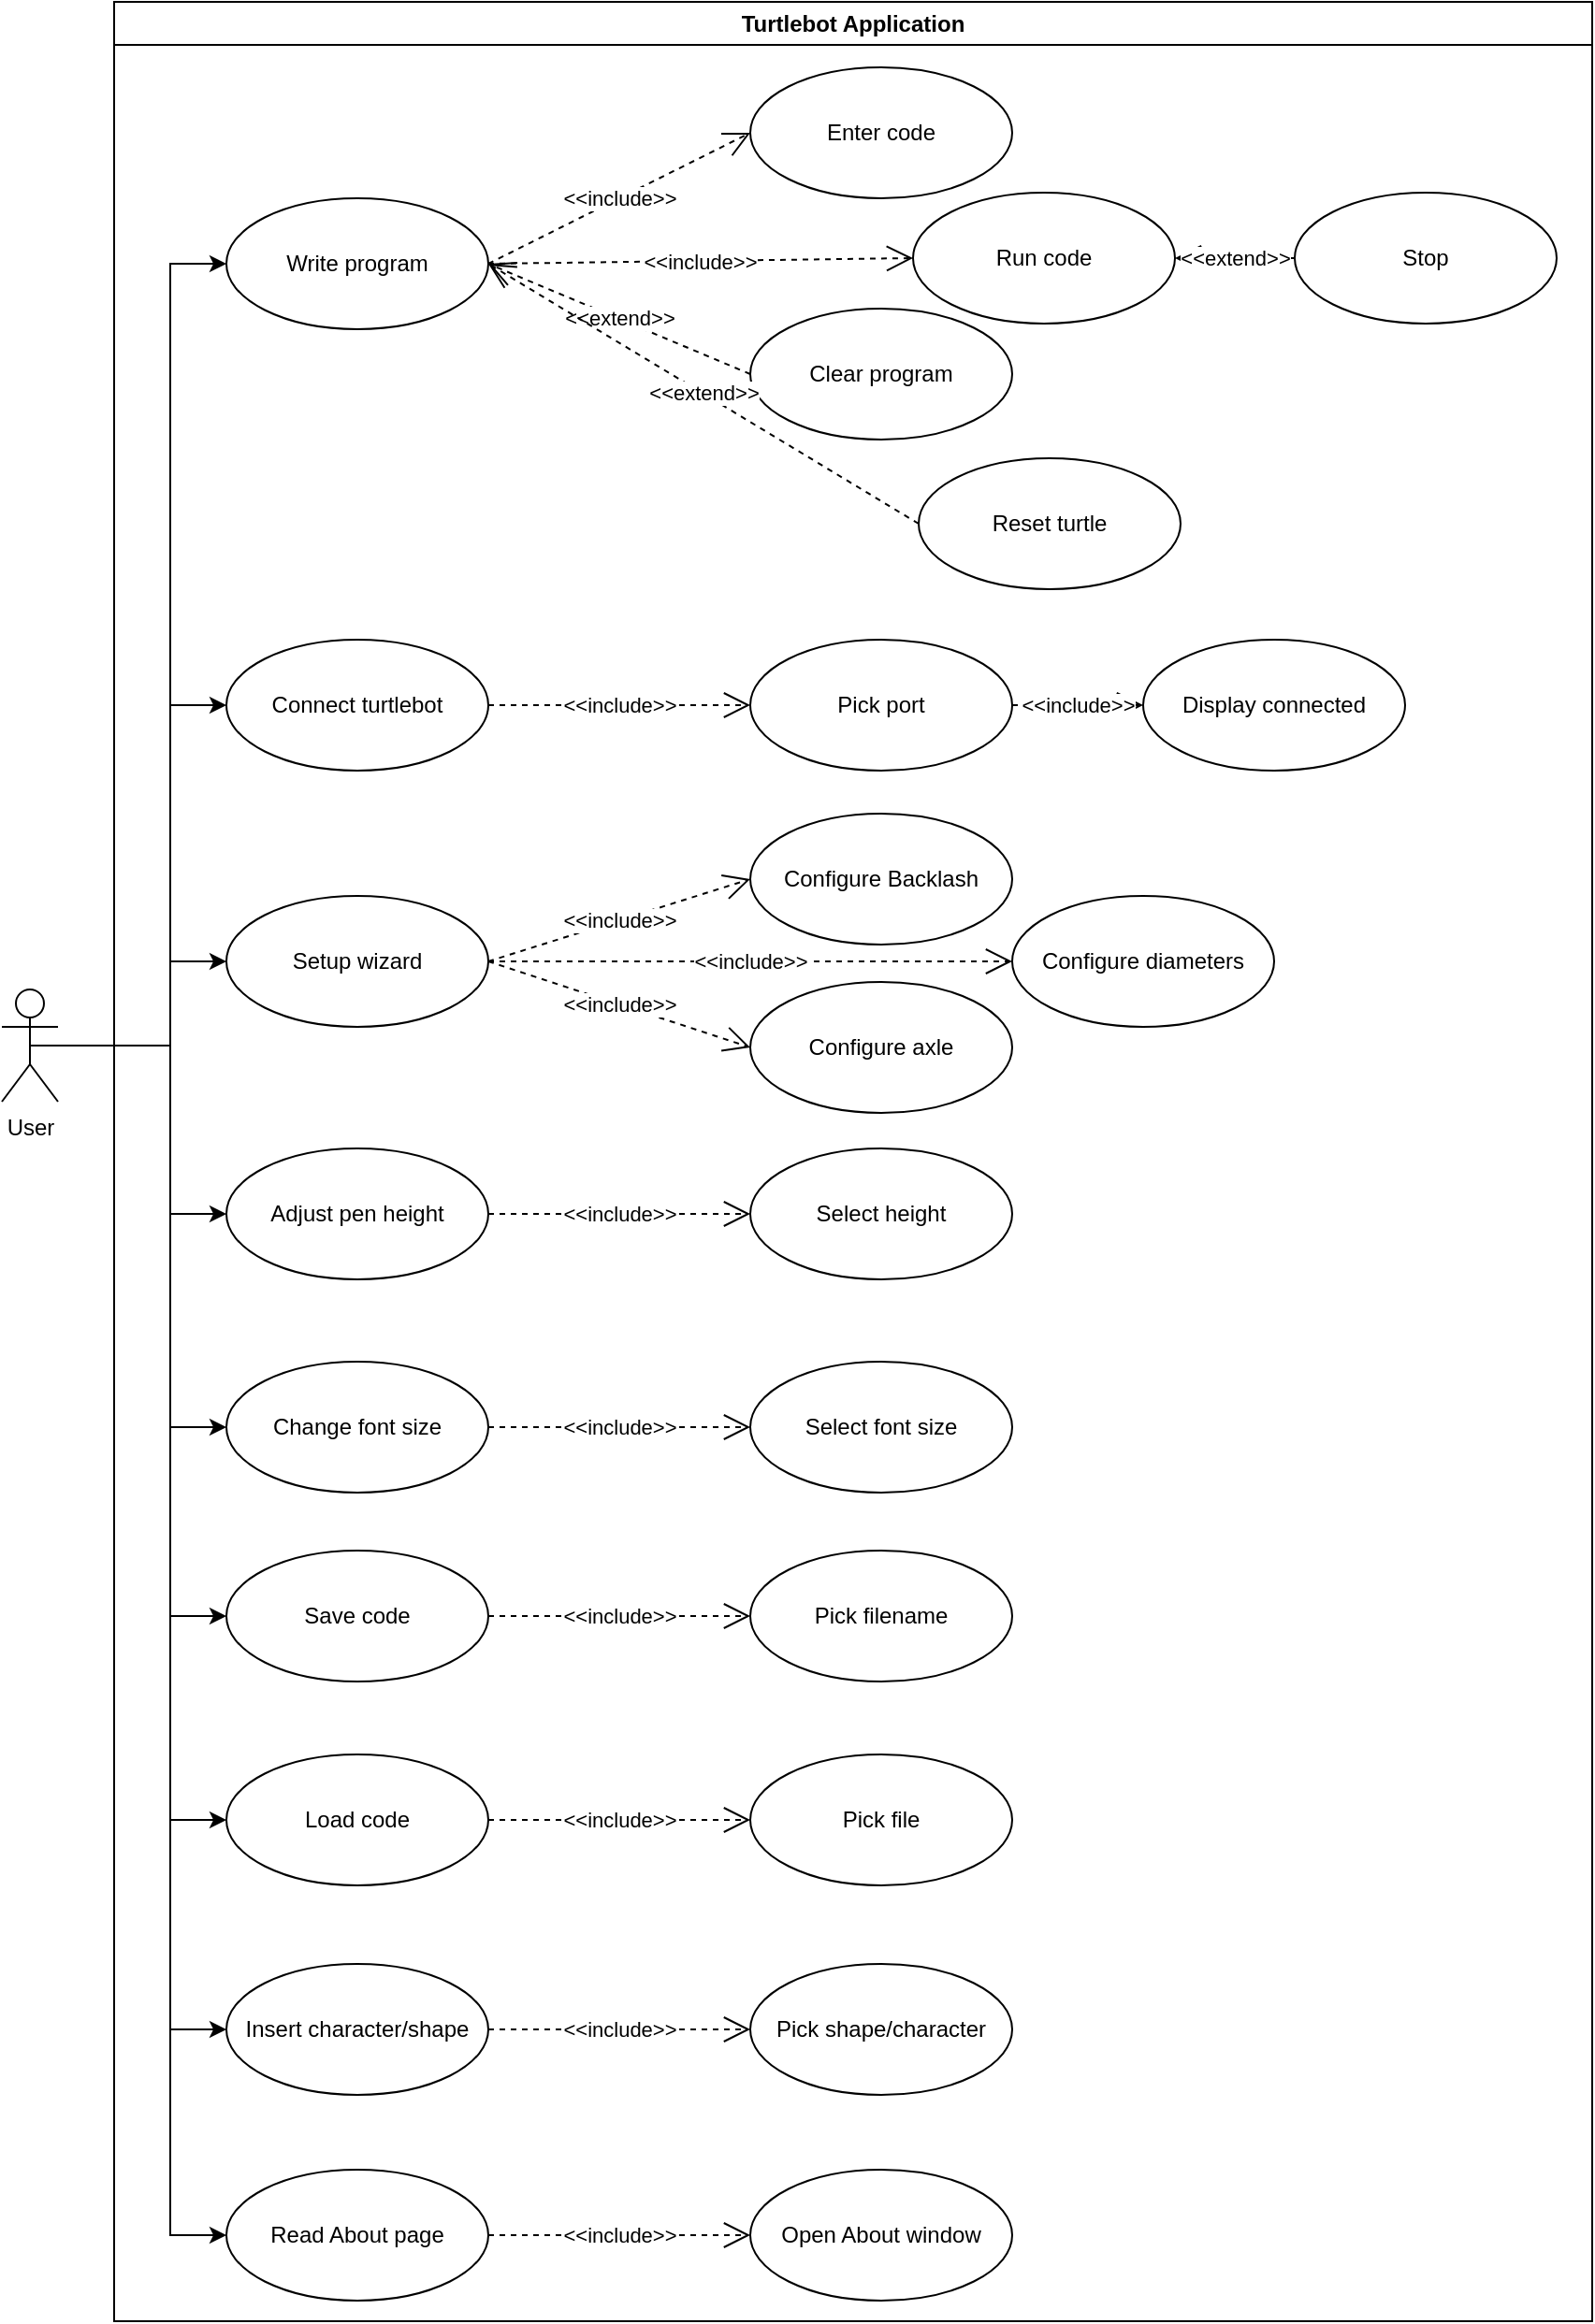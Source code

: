 <mxfile version="28.0.7">
  <diagram name="Page-1" id="58cdce13-f638-feb5-8d6f-7d28b1aa9fa0">
    <mxGraphModel dx="1523" dy="664" grid="1" gridSize="10" guides="1" tooltips="1" connect="1" arrows="1" fold="1" page="1" pageScale="1" pageWidth="1100" pageHeight="850" background="none" math="0" shadow="0">
      <root>
        <mxCell id="0" />
        <mxCell id="1" parent="0" />
        <mxCell id="H-SZZCASCCpnRG1K_Njf-23" style="edgeStyle=orthogonalEdgeStyle;rounded=0;orthogonalLoop=1;jettySize=auto;html=1;entryX=0;entryY=0.5;entryDx=0;entryDy=0;exitX=0.5;exitY=0.5;exitDx=0;exitDy=0;exitPerimeter=0;" parent="1" source="H-SZZCASCCpnRG1K_Njf-2" target="H-SZZCASCCpnRG1K_Njf-8" edge="1">
          <mxGeometry relative="1" as="geometry">
            <Array as="points">
              <mxPoint x="110" y="578" />
              <mxPoint x="110" y="396" />
            </Array>
          </mxGeometry>
        </mxCell>
        <mxCell id="H-SZZCASCCpnRG1K_Njf-24" style="edgeStyle=orthogonalEdgeStyle;rounded=0;orthogonalLoop=1;jettySize=auto;html=1;entryX=0;entryY=0.5;entryDx=0;entryDy=0;exitX=0.5;exitY=0.5;exitDx=0;exitDy=0;exitPerimeter=0;" parent="1" source="H-SZZCASCCpnRG1K_Njf-2" target="H-SZZCASCCpnRG1K_Njf-9" edge="1">
          <mxGeometry relative="1" as="geometry">
            <Array as="points">
              <mxPoint x="110" y="578" />
              <mxPoint x="110" y="668" />
            </Array>
          </mxGeometry>
        </mxCell>
        <mxCell id="H-SZZCASCCpnRG1K_Njf-25" style="edgeStyle=orthogonalEdgeStyle;rounded=0;orthogonalLoop=1;jettySize=auto;html=1;entryX=0;entryY=0.5;entryDx=0;entryDy=0;exitX=0.5;exitY=0.5;exitDx=0;exitDy=0;exitPerimeter=0;" parent="1" source="H-SZZCASCCpnRG1K_Njf-2" target="H-SZZCASCCpnRG1K_Njf-7" edge="1">
          <mxGeometry relative="1" as="geometry">
            <Array as="points">
              <mxPoint x="110" y="578" />
              <mxPoint x="110" y="160" />
            </Array>
          </mxGeometry>
        </mxCell>
        <mxCell id="H-SZZCASCCpnRG1K_Njf-2" value="User" style="shape=umlActor;verticalLabelPosition=bottom;verticalAlign=top;html=1;" parent="1" vertex="1">
          <mxGeometry x="20" y="548" width="30" height="60" as="geometry" />
        </mxCell>
        <mxCell id="Vhi15tNVgUVpk-Ej3HNA-4" value="Turtlebot Application" style="swimlane;whiteSpace=wrap;html=1;startSize=23;" parent="1" vertex="1">
          <mxGeometry x="80" y="20" width="790" height="1240" as="geometry" />
        </mxCell>
        <mxCell id="Vhi15tNVgUVpk-Ej3HNA-21" value="Select height" style="ellipse;whiteSpace=wrap;html=1;" parent="Vhi15tNVgUVpk-Ej3HNA-4" vertex="1">
          <mxGeometry x="340" y="613" width="140" height="70" as="geometry" />
        </mxCell>
        <mxCell id="H-SZZCASCCpnRG1K_Njf-10" value="Stop" style="ellipse;whiteSpace=wrap;html=1;" parent="Vhi15tNVgUVpk-Ej3HNA-4" vertex="1">
          <mxGeometry x="631" y="102" width="140" height="70" as="geometry" />
        </mxCell>
        <mxCell id="H-SZZCASCCpnRG1K_Njf-9" value="Adjust pen height" style="ellipse;whiteSpace=wrap;html=1;" parent="Vhi15tNVgUVpk-Ej3HNA-4" vertex="1">
          <mxGeometry x="60" y="613" width="140" height="70" as="geometry" />
        </mxCell>
        <mxCell id="H-SZZCASCCpnRG1K_Njf-8" value="Connect turtlebot" style="ellipse;whiteSpace=wrap;html=1;" parent="Vhi15tNVgUVpk-Ej3HNA-4" vertex="1">
          <mxGeometry x="60" y="341" width="140" height="70" as="geometry" />
        </mxCell>
        <mxCell id="Vhi15tNVgUVpk-Ej3HNA-29" value="&amp;lt;&amp;lt;include&amp;gt;&amp;gt;" style="endArrow=open;endSize=12;dashed=1;html=1;rounded=0;exitX=1;exitY=0.5;exitDx=0;exitDy=0;entryX=0;entryY=0.5;entryDx=0;entryDy=0;" parent="Vhi15tNVgUVpk-Ej3HNA-4" source="H-SZZCASCCpnRG1K_Njf-9" edge="1" target="Vhi15tNVgUVpk-Ej3HNA-21">
          <mxGeometry width="160" relative="1" as="geometry">
            <mxPoint x="210" y="489" as="sourcePoint" />
            <mxPoint x="380" y="649" as="targetPoint" />
          </mxGeometry>
        </mxCell>
        <mxCell id="H-SZZCASCCpnRG1K_Njf-11" value="Pick port" style="ellipse;whiteSpace=wrap;html=1;" parent="Vhi15tNVgUVpk-Ej3HNA-4" vertex="1">
          <mxGeometry x="340" y="341" width="140" height="70" as="geometry" />
        </mxCell>
        <mxCell id="H-SZZCASCCpnRG1K_Njf-12" value="Display connected" style="ellipse;whiteSpace=wrap;html=1;" parent="Vhi15tNVgUVpk-Ej3HNA-4" vertex="1">
          <mxGeometry x="550" y="341" width="140" height="70" as="geometry" />
        </mxCell>
        <mxCell id="hCU3SJ1g03FSpcKI6NLJ-24" value="&amp;lt;&amp;lt;include&amp;gt;&amp;gt;" style="endArrow=open;endSize=12;dashed=1;html=1;rounded=0;exitX=1;exitY=0.5;exitDx=0;exitDy=0;entryX=0;entryY=0.5;entryDx=0;entryDy=0;" parent="Vhi15tNVgUVpk-Ej3HNA-4" source="H-SZZCASCCpnRG1K_Njf-11" target="H-SZZCASCCpnRG1K_Njf-12" edge="1">
          <mxGeometry width="160" relative="1" as="geometry">
            <mxPoint x="220" y="924.0" as="sourcePoint" />
            <mxPoint x="590" y="541" as="targetPoint" />
          </mxGeometry>
        </mxCell>
        <mxCell id="Vhi15tNVgUVpk-Ej3HNA-31" value="&amp;lt;&amp;lt;include&amp;gt;&amp;gt;" style="endArrow=open;endSize=12;dashed=1;html=1;rounded=0;exitX=1;exitY=0.5;exitDx=0;exitDy=0;entryX=0;entryY=0.5;entryDx=0;entryDy=0;" parent="Vhi15tNVgUVpk-Ej3HNA-4" source="H-SZZCASCCpnRG1K_Njf-8" target="H-SZZCASCCpnRG1K_Njf-11" edge="1">
          <mxGeometry width="160" relative="1" as="geometry">
            <mxPoint x="140" y="468" as="sourcePoint" />
            <mxPoint x="270" y="450" as="targetPoint" />
          </mxGeometry>
        </mxCell>
        <mxCell id="_XIn4M-AWHzzu-cUTxGH-3" value="Setup wizard" style="ellipse;whiteSpace=wrap;html=1;" parent="Vhi15tNVgUVpk-Ej3HNA-4" vertex="1">
          <mxGeometry x="60" y="478" width="140" height="70" as="geometry" />
        </mxCell>
        <mxCell id="_XIn4M-AWHzzu-cUTxGH-5" value="&amp;lt;&amp;lt;include&amp;gt;&amp;gt;" style="endArrow=open;endSize=12;dashed=1;html=1;rounded=0;exitX=1;exitY=0.5;exitDx=0;exitDy=0;entryX=0;entryY=0.5;entryDx=0;entryDy=0;" parent="Vhi15tNVgUVpk-Ej3HNA-4" source="_XIn4M-AWHzzu-cUTxGH-3" target="_XIn4M-AWHzzu-cUTxGH-2" edge="1">
          <mxGeometry width="160" relative="1" as="geometry">
            <mxPoint x="200" y="193" as="sourcePoint" />
            <mxPoint x="360" y="163" as="targetPoint" />
          </mxGeometry>
        </mxCell>
        <mxCell id="_XIn4M-AWHzzu-cUTxGH-2" value="Configure Backlash" style="ellipse;whiteSpace=wrap;html=1;" parent="Vhi15tNVgUVpk-Ej3HNA-4" vertex="1">
          <mxGeometry x="340" y="434" width="140" height="70" as="geometry" />
        </mxCell>
        <mxCell id="_XIn4M-AWHzzu-cUTxGH-8" value="Configure diameters" style="ellipse;whiteSpace=wrap;html=1;" parent="Vhi15tNVgUVpk-Ej3HNA-4" vertex="1">
          <mxGeometry x="480" y="478" width="140" height="70" as="geometry" />
        </mxCell>
        <mxCell id="_XIn4M-AWHzzu-cUTxGH-9" value="&amp;lt;&amp;lt;include&amp;gt;&amp;gt;" style="endArrow=open;endSize=12;dashed=1;html=1;rounded=0;exitX=1;exitY=0.5;exitDx=0;exitDy=0;entryX=0;entryY=0.5;entryDx=0;entryDy=0;" parent="Vhi15tNVgUVpk-Ej3HNA-4" source="_XIn4M-AWHzzu-cUTxGH-3" target="_XIn4M-AWHzzu-cUTxGH-8" edge="1">
          <mxGeometry width="160" relative="1" as="geometry">
            <mxPoint x="210" y="443" as="sourcePoint" />
            <mxPoint x="380" y="203" as="targetPoint" />
          </mxGeometry>
        </mxCell>
        <mxCell id="_XIn4M-AWHzzu-cUTxGH-11" value="Enter code" style="ellipse;whiteSpace=wrap;html=1;" parent="Vhi15tNVgUVpk-Ej3HNA-4" vertex="1">
          <mxGeometry x="340" y="35" width="140" height="70" as="geometry" />
        </mxCell>
        <mxCell id="_XIn4M-AWHzzu-cUTxGH-13" value="Run code" style="ellipse;whiteSpace=wrap;html=1;" parent="Vhi15tNVgUVpk-Ej3HNA-4" vertex="1">
          <mxGeometry x="427" y="102" width="140" height="70" as="geometry" />
        </mxCell>
        <mxCell id="_XIn4M-AWHzzu-cUTxGH-14" value="&amp;lt;&amp;lt;include&amp;gt;&amp;gt;" style="endArrow=open;endSize=12;dashed=1;html=1;rounded=0;entryX=0;entryY=0.5;entryDx=0;entryDy=0;exitX=1;exitY=0.5;exitDx=0;exitDy=0;" parent="Vhi15tNVgUVpk-Ej3HNA-4" source="H-SZZCASCCpnRG1K_Njf-7" target="_XIn4M-AWHzzu-cUTxGH-13" edge="1">
          <mxGeometry width="160" relative="1" as="geometry">
            <mxPoint x="240" y="104" as="sourcePoint" />
            <mxPoint x="300" y="340" as="targetPoint" />
          </mxGeometry>
        </mxCell>
        <mxCell id="hCU3SJ1g03FSpcKI6NLJ-29" value="&amp;lt;&amp;lt;extend&amp;gt;&amp;gt;" style="endArrow=open;endSize=12;dashed=1;html=1;rounded=0;exitX=0;exitY=0.5;exitDx=0;exitDy=0;entryX=1;entryY=0.5;entryDx=0;entryDy=0;" parent="Vhi15tNVgUVpk-Ej3HNA-4" source="H-SZZCASCCpnRG1K_Njf-10" target="_XIn4M-AWHzzu-cUTxGH-13" edge="1">
          <mxGeometry width="160" relative="1" as="geometry">
            <mxPoint x="447" y="404.29" as="sourcePoint" />
            <mxPoint x="327" y="404.29" as="targetPoint" />
          </mxGeometry>
        </mxCell>
        <mxCell id="_XIn4M-AWHzzu-cUTxGH-17" value="Clear program" style="ellipse;whiteSpace=wrap;html=1;" parent="Vhi15tNVgUVpk-Ej3HNA-4" vertex="1">
          <mxGeometry x="340" y="164" width="140" height="70" as="geometry" />
        </mxCell>
        <mxCell id="_XIn4M-AWHzzu-cUTxGH-19" value="Reset turtle" style="ellipse;whiteSpace=wrap;html=1;" parent="Vhi15tNVgUVpk-Ej3HNA-4" vertex="1">
          <mxGeometry x="430" y="244" width="140" height="70" as="geometry" />
        </mxCell>
        <mxCell id="H-SZZCASCCpnRG1K_Njf-7" value="Write program" style="ellipse;whiteSpace=wrap;html=1;" parent="Vhi15tNVgUVpk-Ej3HNA-4" vertex="1">
          <mxGeometry x="60" y="105" width="140" height="70" as="geometry" />
        </mxCell>
        <mxCell id="_XIn4M-AWHzzu-cUTxGH-12" value="&amp;lt;&amp;lt;include&amp;gt;&amp;gt;" style="endArrow=open;endSize=12;dashed=1;html=1;rounded=0;exitX=1;exitY=0.5;exitDx=0;exitDy=0;entryX=0;entryY=0.5;entryDx=0;entryDy=0;" parent="Vhi15tNVgUVpk-Ej3HNA-4" source="H-SZZCASCCpnRG1K_Njf-7" target="_XIn4M-AWHzzu-cUTxGH-11" edge="1">
          <mxGeometry width="160" relative="1" as="geometry">
            <mxPoint x="250" y="289" as="sourcePoint" />
            <mxPoint x="310" y="203" as="targetPoint" />
          </mxGeometry>
        </mxCell>
        <mxCell id="_XIn4M-AWHzzu-cUTxGH-18" value="&amp;lt;&amp;lt;extend&amp;gt;&amp;gt;" style="endArrow=open;endSize=12;dashed=1;html=1;rounded=0;exitX=0;exitY=0.5;exitDx=0;exitDy=0;entryX=1;entryY=0.5;entryDx=0;entryDy=0;" parent="Vhi15tNVgUVpk-Ej3HNA-4" source="_XIn4M-AWHzzu-cUTxGH-17" target="H-SZZCASCCpnRG1K_Njf-7" edge="1">
          <mxGeometry width="160" relative="1" as="geometry">
            <mxPoint x="70" y="481.29" as="sourcePoint" />
            <mxPoint x="220" y="164" as="targetPoint" />
          </mxGeometry>
        </mxCell>
        <mxCell id="_XIn4M-AWHzzu-cUTxGH-20" value="&amp;lt;&amp;lt;extend&amp;gt;&amp;gt;" style="endArrow=open;endSize=12;dashed=1;html=1;rounded=0;exitX=0;exitY=0.5;exitDx=0;exitDy=0;entryX=1;entryY=0.5;entryDx=0;entryDy=0;" parent="Vhi15tNVgUVpk-Ej3HNA-4" source="_XIn4M-AWHzzu-cUTxGH-19" target="H-SZZCASCCpnRG1K_Njf-7" edge="1">
          <mxGeometry width="160" relative="1" as="geometry">
            <mxPoint x="70" y="568.29" as="sourcePoint" />
            <mxPoint x="250" y="144" as="targetPoint" />
          </mxGeometry>
        </mxCell>
        <mxCell id="OIAMS5ipWdD0QR5IxeRq-2" value="Configure axle" style="ellipse;whiteSpace=wrap;html=1;" vertex="1" parent="Vhi15tNVgUVpk-Ej3HNA-4">
          <mxGeometry x="340" y="524" width="140" height="70" as="geometry" />
        </mxCell>
        <mxCell id="OIAMS5ipWdD0QR5IxeRq-1" value="&amp;lt;&amp;lt;include&amp;gt;&amp;gt;" style="endArrow=open;endSize=12;dashed=1;html=1;rounded=0;entryX=0;entryY=0.5;entryDx=0;entryDy=0;exitX=1;exitY=0.5;exitDx=0;exitDy=0;" edge="1" parent="Vhi15tNVgUVpk-Ej3HNA-4" target="OIAMS5ipWdD0QR5IxeRq-2" source="_XIn4M-AWHzzu-cUTxGH-3">
          <mxGeometry width="160" relative="1" as="geometry">
            <mxPoint x="270" y="548" as="sourcePoint" />
            <mxPoint x="910" y="363" as="targetPoint" />
          </mxGeometry>
        </mxCell>
        <mxCell id="OIAMS5ipWdD0QR5IxeRq-6" value="Change font size" style="ellipse;whiteSpace=wrap;html=1;" vertex="1" parent="Vhi15tNVgUVpk-Ej3HNA-4">
          <mxGeometry x="60" y="727" width="140" height="70" as="geometry" />
        </mxCell>
        <mxCell id="OIAMS5ipWdD0QR5IxeRq-5" value="Select font size" style="ellipse;whiteSpace=wrap;html=1;" vertex="1" parent="Vhi15tNVgUVpk-Ej3HNA-4">
          <mxGeometry x="340" y="727" width="140" height="70" as="geometry" />
        </mxCell>
        <mxCell id="OIAMS5ipWdD0QR5IxeRq-7" value="&amp;lt;&amp;lt;include&amp;gt;&amp;gt;" style="endArrow=open;endSize=12;dashed=1;html=1;rounded=0;exitX=1;exitY=0.5;exitDx=0;exitDy=0;entryX=0;entryY=0.5;entryDx=0;entryDy=0;" edge="1" parent="Vhi15tNVgUVpk-Ej3HNA-4" source="OIAMS5ipWdD0QR5IxeRq-6" target="OIAMS5ipWdD0QR5IxeRq-5">
          <mxGeometry width="160" relative="1" as="geometry">
            <mxPoint x="211" y="653" as="sourcePoint" />
            <mxPoint x="381" y="813" as="targetPoint" />
          </mxGeometry>
        </mxCell>
        <mxCell id="OIAMS5ipWdD0QR5IxeRq-9" value="Save code" style="ellipse;whiteSpace=wrap;html=1;" vertex="1" parent="Vhi15tNVgUVpk-Ej3HNA-4">
          <mxGeometry x="60" y="828" width="140" height="70" as="geometry" />
        </mxCell>
        <mxCell id="OIAMS5ipWdD0QR5IxeRq-10" value="Pick filename" style="ellipse;whiteSpace=wrap;html=1;" vertex="1" parent="Vhi15tNVgUVpk-Ej3HNA-4">
          <mxGeometry x="340" y="828" width="140" height="70" as="geometry" />
        </mxCell>
        <mxCell id="OIAMS5ipWdD0QR5IxeRq-11" value="&amp;lt;&amp;lt;include&amp;gt;&amp;gt;" style="endArrow=open;endSize=12;dashed=1;html=1;rounded=0;exitX=1;exitY=0.5;exitDx=0;exitDy=0;entryX=0;entryY=0.5;entryDx=0;entryDy=0;" edge="1" parent="Vhi15tNVgUVpk-Ej3HNA-4" source="OIAMS5ipWdD0QR5IxeRq-9" target="OIAMS5ipWdD0QR5IxeRq-10">
          <mxGeometry width="160" relative="1" as="geometry">
            <mxPoint x="211" y="754" as="sourcePoint" />
            <mxPoint x="381" y="914" as="targetPoint" />
          </mxGeometry>
        </mxCell>
        <mxCell id="OIAMS5ipWdD0QR5IxeRq-13" value="Load code" style="ellipse;whiteSpace=wrap;html=1;" vertex="1" parent="Vhi15tNVgUVpk-Ej3HNA-4">
          <mxGeometry x="60" y="937" width="140" height="70" as="geometry" />
        </mxCell>
        <mxCell id="OIAMS5ipWdD0QR5IxeRq-14" value="Pick file" style="ellipse;whiteSpace=wrap;html=1;" vertex="1" parent="Vhi15tNVgUVpk-Ej3HNA-4">
          <mxGeometry x="340" y="937" width="140" height="70" as="geometry" />
        </mxCell>
        <mxCell id="OIAMS5ipWdD0QR5IxeRq-15" value="&amp;lt;&amp;lt;include&amp;gt;&amp;gt;" style="endArrow=open;endSize=12;dashed=1;html=1;rounded=0;exitX=1;exitY=0.5;exitDx=0;exitDy=0;entryX=0;entryY=0.5;entryDx=0;entryDy=0;" edge="1" parent="Vhi15tNVgUVpk-Ej3HNA-4" source="OIAMS5ipWdD0QR5IxeRq-13" target="OIAMS5ipWdD0QR5IxeRq-14">
          <mxGeometry width="160" relative="1" as="geometry">
            <mxPoint x="211" y="863" as="sourcePoint" />
            <mxPoint x="381" y="1023" as="targetPoint" />
          </mxGeometry>
        </mxCell>
        <mxCell id="OIAMS5ipWdD0QR5IxeRq-17" value="Insert character/shape" style="ellipse;whiteSpace=wrap;html=1;" vertex="1" parent="Vhi15tNVgUVpk-Ej3HNA-4">
          <mxGeometry x="60" y="1049" width="140" height="70" as="geometry" />
        </mxCell>
        <mxCell id="OIAMS5ipWdD0QR5IxeRq-18" value="Pick shape/character" style="ellipse;whiteSpace=wrap;html=1;" vertex="1" parent="Vhi15tNVgUVpk-Ej3HNA-4">
          <mxGeometry x="340" y="1049" width="140" height="70" as="geometry" />
        </mxCell>
        <mxCell id="OIAMS5ipWdD0QR5IxeRq-19" value="&amp;lt;&amp;lt;include&amp;gt;&amp;gt;" style="endArrow=open;endSize=12;dashed=1;html=1;rounded=0;exitX=1;exitY=0.5;exitDx=0;exitDy=0;entryX=0;entryY=0.5;entryDx=0;entryDy=0;" edge="1" parent="Vhi15tNVgUVpk-Ej3HNA-4" source="OIAMS5ipWdD0QR5IxeRq-17" target="OIAMS5ipWdD0QR5IxeRq-18">
          <mxGeometry width="160" relative="1" as="geometry">
            <mxPoint x="211" y="975" as="sourcePoint" />
            <mxPoint x="381" y="1135" as="targetPoint" />
          </mxGeometry>
        </mxCell>
        <mxCell id="OIAMS5ipWdD0QR5IxeRq-21" value="Read About page" style="ellipse;whiteSpace=wrap;html=1;" vertex="1" parent="Vhi15tNVgUVpk-Ej3HNA-4">
          <mxGeometry x="60" y="1159" width="140" height="70" as="geometry" />
        </mxCell>
        <mxCell id="OIAMS5ipWdD0QR5IxeRq-22" value="Open About window" style="ellipse;whiteSpace=wrap;html=1;" vertex="1" parent="Vhi15tNVgUVpk-Ej3HNA-4">
          <mxGeometry x="340" y="1159" width="140" height="70" as="geometry" />
        </mxCell>
        <mxCell id="OIAMS5ipWdD0QR5IxeRq-23" value="&amp;lt;&amp;lt;include&amp;gt;&amp;gt;" style="endArrow=open;endSize=12;dashed=1;html=1;rounded=0;exitX=1;exitY=0.5;exitDx=0;exitDy=0;entryX=0;entryY=0.5;entryDx=0;entryDy=0;" edge="1" parent="Vhi15tNVgUVpk-Ej3HNA-4" source="OIAMS5ipWdD0QR5IxeRq-21" target="OIAMS5ipWdD0QR5IxeRq-22">
          <mxGeometry width="160" relative="1" as="geometry">
            <mxPoint x="211" y="1085" as="sourcePoint" />
            <mxPoint x="381" y="1245" as="targetPoint" />
          </mxGeometry>
        </mxCell>
        <mxCell id="_XIn4M-AWHzzu-cUTxGH-10" style="edgeStyle=orthogonalEdgeStyle;rounded=0;orthogonalLoop=1;jettySize=auto;html=1;entryX=0;entryY=0.5;entryDx=0;entryDy=0;exitX=0.5;exitY=0.5;exitDx=0;exitDy=0;exitPerimeter=0;" parent="1" source="H-SZZCASCCpnRG1K_Njf-2" target="_XIn4M-AWHzzu-cUTxGH-3" edge="1">
          <mxGeometry relative="1" as="geometry">
            <Array as="points">
              <mxPoint x="110" y="578" />
              <mxPoint x="110" y="533" />
            </Array>
            <mxPoint x="60" y="71" as="sourcePoint" />
            <mxPoint x="170" y="226" as="targetPoint" />
          </mxGeometry>
        </mxCell>
        <mxCell id="OIAMS5ipWdD0QR5IxeRq-8" style="edgeStyle=orthogonalEdgeStyle;rounded=0;orthogonalLoop=1;jettySize=auto;html=1;entryX=0;entryY=0.5;entryDx=0;entryDy=0;exitX=0.5;exitY=0.5;exitDx=0;exitDy=0;exitPerimeter=0;" edge="1" parent="1" source="H-SZZCASCCpnRG1K_Njf-2" target="OIAMS5ipWdD0QR5IxeRq-6">
          <mxGeometry relative="1" as="geometry">
            <Array as="points">
              <mxPoint x="110" y="578" />
              <mxPoint x="110" y="782" />
            </Array>
            <mxPoint x="110" y="721" as="sourcePoint" />
            <mxPoint x="200" y="1002" as="targetPoint" />
          </mxGeometry>
        </mxCell>
        <mxCell id="OIAMS5ipWdD0QR5IxeRq-12" style="edgeStyle=orthogonalEdgeStyle;rounded=0;orthogonalLoop=1;jettySize=auto;html=1;entryX=0;entryY=0.5;entryDx=0;entryDy=0;exitX=0.5;exitY=0.5;exitDx=0;exitDy=0;exitPerimeter=0;" edge="1" parent="1" target="OIAMS5ipWdD0QR5IxeRq-9" source="H-SZZCASCCpnRG1K_Njf-2">
          <mxGeometry relative="1" as="geometry">
            <Array as="points">
              <mxPoint x="110" y="578" />
              <mxPoint x="110" y="883" />
            </Array>
            <mxPoint x="35" y="618" as="sourcePoint" />
            <mxPoint x="200" y="1129" as="targetPoint" />
          </mxGeometry>
        </mxCell>
        <mxCell id="OIAMS5ipWdD0QR5IxeRq-16" style="edgeStyle=orthogonalEdgeStyle;rounded=0;orthogonalLoop=1;jettySize=auto;html=1;entryX=0;entryY=0.5;entryDx=0;entryDy=0;exitX=0.5;exitY=0.5;exitDx=0;exitDy=0;exitPerimeter=0;" edge="1" parent="1" target="OIAMS5ipWdD0QR5IxeRq-13" source="H-SZZCASCCpnRG1K_Njf-2">
          <mxGeometry relative="1" as="geometry">
            <Array as="points">
              <mxPoint x="110" y="578" />
              <mxPoint x="110" y="992" />
            </Array>
            <mxPoint x="35" y="731" as="sourcePoint" />
            <mxPoint x="200" y="1242" as="targetPoint" />
          </mxGeometry>
        </mxCell>
        <mxCell id="OIAMS5ipWdD0QR5IxeRq-20" style="edgeStyle=orthogonalEdgeStyle;rounded=0;orthogonalLoop=1;jettySize=auto;html=1;entryX=0;entryY=0.5;entryDx=0;entryDy=0;exitX=0.5;exitY=0.5;exitDx=0;exitDy=0;exitPerimeter=0;" edge="1" parent="1" target="OIAMS5ipWdD0QR5IxeRq-17" source="H-SZZCASCCpnRG1K_Njf-2">
          <mxGeometry relative="1" as="geometry">
            <Array as="points">
              <mxPoint x="110" y="578" />
              <mxPoint x="110" y="1104" />
            </Array>
            <mxPoint x="35" y="851" as="sourcePoint" />
            <mxPoint x="200" y="1362" as="targetPoint" />
          </mxGeometry>
        </mxCell>
        <mxCell id="OIAMS5ipWdD0QR5IxeRq-24" style="edgeStyle=orthogonalEdgeStyle;rounded=0;orthogonalLoop=1;jettySize=auto;html=1;entryX=0;entryY=0.5;entryDx=0;entryDy=0;exitX=0.5;exitY=0.5;exitDx=0;exitDy=0;exitPerimeter=0;" edge="1" parent="1" target="OIAMS5ipWdD0QR5IxeRq-21" source="H-SZZCASCCpnRG1K_Njf-2">
          <mxGeometry relative="1" as="geometry">
            <Array as="points">
              <mxPoint x="110" y="578" />
              <mxPoint x="110" y="1214" />
            </Array>
            <mxPoint x="35" y="961" as="sourcePoint" />
            <mxPoint x="200" y="1472" as="targetPoint" />
          </mxGeometry>
        </mxCell>
      </root>
    </mxGraphModel>
  </diagram>
</mxfile>
